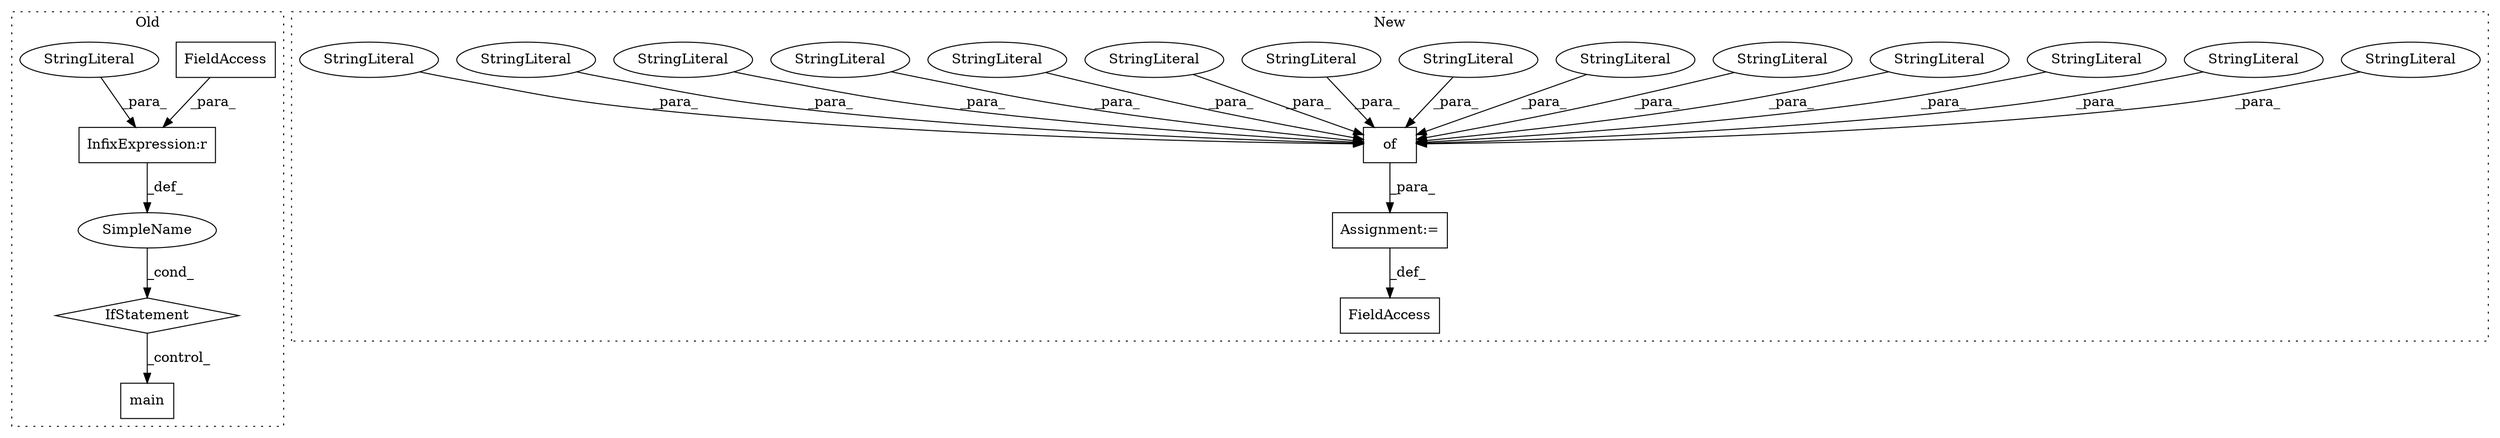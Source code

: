 digraph G {
subgraph cluster0 {
1 [label="main" a="32" s="6279" l="6" shape="box"];
4 [label="IfStatement" a="25" s="6243,6269" l="4,2" shape="diamond"];
5 [label="SimpleName" a="42" s="" l="" shape="ellipse"];
6 [label="InfixExpression:r" a="27" s="6255" l="4" shape="box"];
7 [label="FieldAccess" a="22" s="6247" l="8" shape="box"];
8 [label="StringLiteral" a="45" s="6259" l="10" shape="ellipse"];
label = "Old";
style="dotted";
}
subgraph cluster1 {
2 [label="of" a="32" s="3571,3839" l="3,1" shape="box"];
3 [label="StringLiteral" a="45" s="3713" l="20" shape="ellipse"];
9 [label="Assignment:=" a="7" s="3566" l="1" shape="box"];
10 [label="StringLiteral" a="45" s="3615" l="20" shape="ellipse"];
11 [label="FieldAccess" a="22" s="3551" l="15" shape="box"];
12 [label="StringLiteral" a="45" s="3574" l="9" shape="ellipse"];
13 [label="StringLiteral" a="45" s="3734" l="7" shape="ellipse"];
14 [label="StringLiteral" a="45" s="3636" l="10" shape="ellipse"];
15 [label="StringLiteral" a="45" s="3673" l="10" shape="ellipse"];
16 [label="StringLiteral" a="45" s="3777" l="25" shape="ellipse"];
17 [label="StringLiteral" a="45" s="3814" l="25" shape="ellipse"];
18 [label="StringLiteral" a="45" s="3584" l="20" shape="ellipse"];
19 [label="StringLiteral" a="45" s="3803" l="10" shape="ellipse"];
20 [label="StringLiteral" a="45" s="3705" l="7" shape="ellipse"];
21 [label="StringLiteral" a="45" s="3742" l="25" shape="ellipse"];
22 [label="StringLiteral" a="45" s="3605" l="9" shape="ellipse"];
23 [label="StringLiteral" a="45" s="3768" l="8" shape="ellipse"];
label = "New";
style="dotted";
}
2 -> 9 [label="_para_"];
3 -> 2 [label="_para_"];
4 -> 1 [label="_control_"];
5 -> 4 [label="_cond_"];
6 -> 5 [label="_def_"];
7 -> 6 [label="_para_"];
8 -> 6 [label="_para_"];
9 -> 11 [label="_def_"];
10 -> 2 [label="_para_"];
12 -> 2 [label="_para_"];
13 -> 2 [label="_para_"];
14 -> 2 [label="_para_"];
15 -> 2 [label="_para_"];
16 -> 2 [label="_para_"];
17 -> 2 [label="_para_"];
18 -> 2 [label="_para_"];
19 -> 2 [label="_para_"];
20 -> 2 [label="_para_"];
21 -> 2 [label="_para_"];
22 -> 2 [label="_para_"];
23 -> 2 [label="_para_"];
}